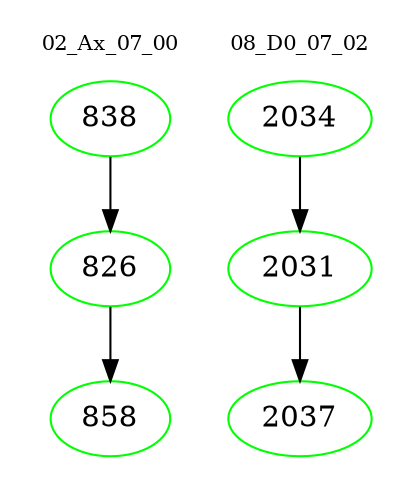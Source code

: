 digraph{
subgraph cluster_0 {
color = white
label = "02_Ax_07_00";
fontsize=10;
T0_838 [label="838", color="green"]
T0_838 -> T0_826 [color="black"]
T0_826 [label="826", color="green"]
T0_826 -> T0_858 [color="black"]
T0_858 [label="858", color="green"]
}
subgraph cluster_1 {
color = white
label = "08_D0_07_02";
fontsize=10;
T1_2034 [label="2034", color="green"]
T1_2034 -> T1_2031 [color="black"]
T1_2031 [label="2031", color="green"]
T1_2031 -> T1_2037 [color="black"]
T1_2037 [label="2037", color="green"]
}
}
